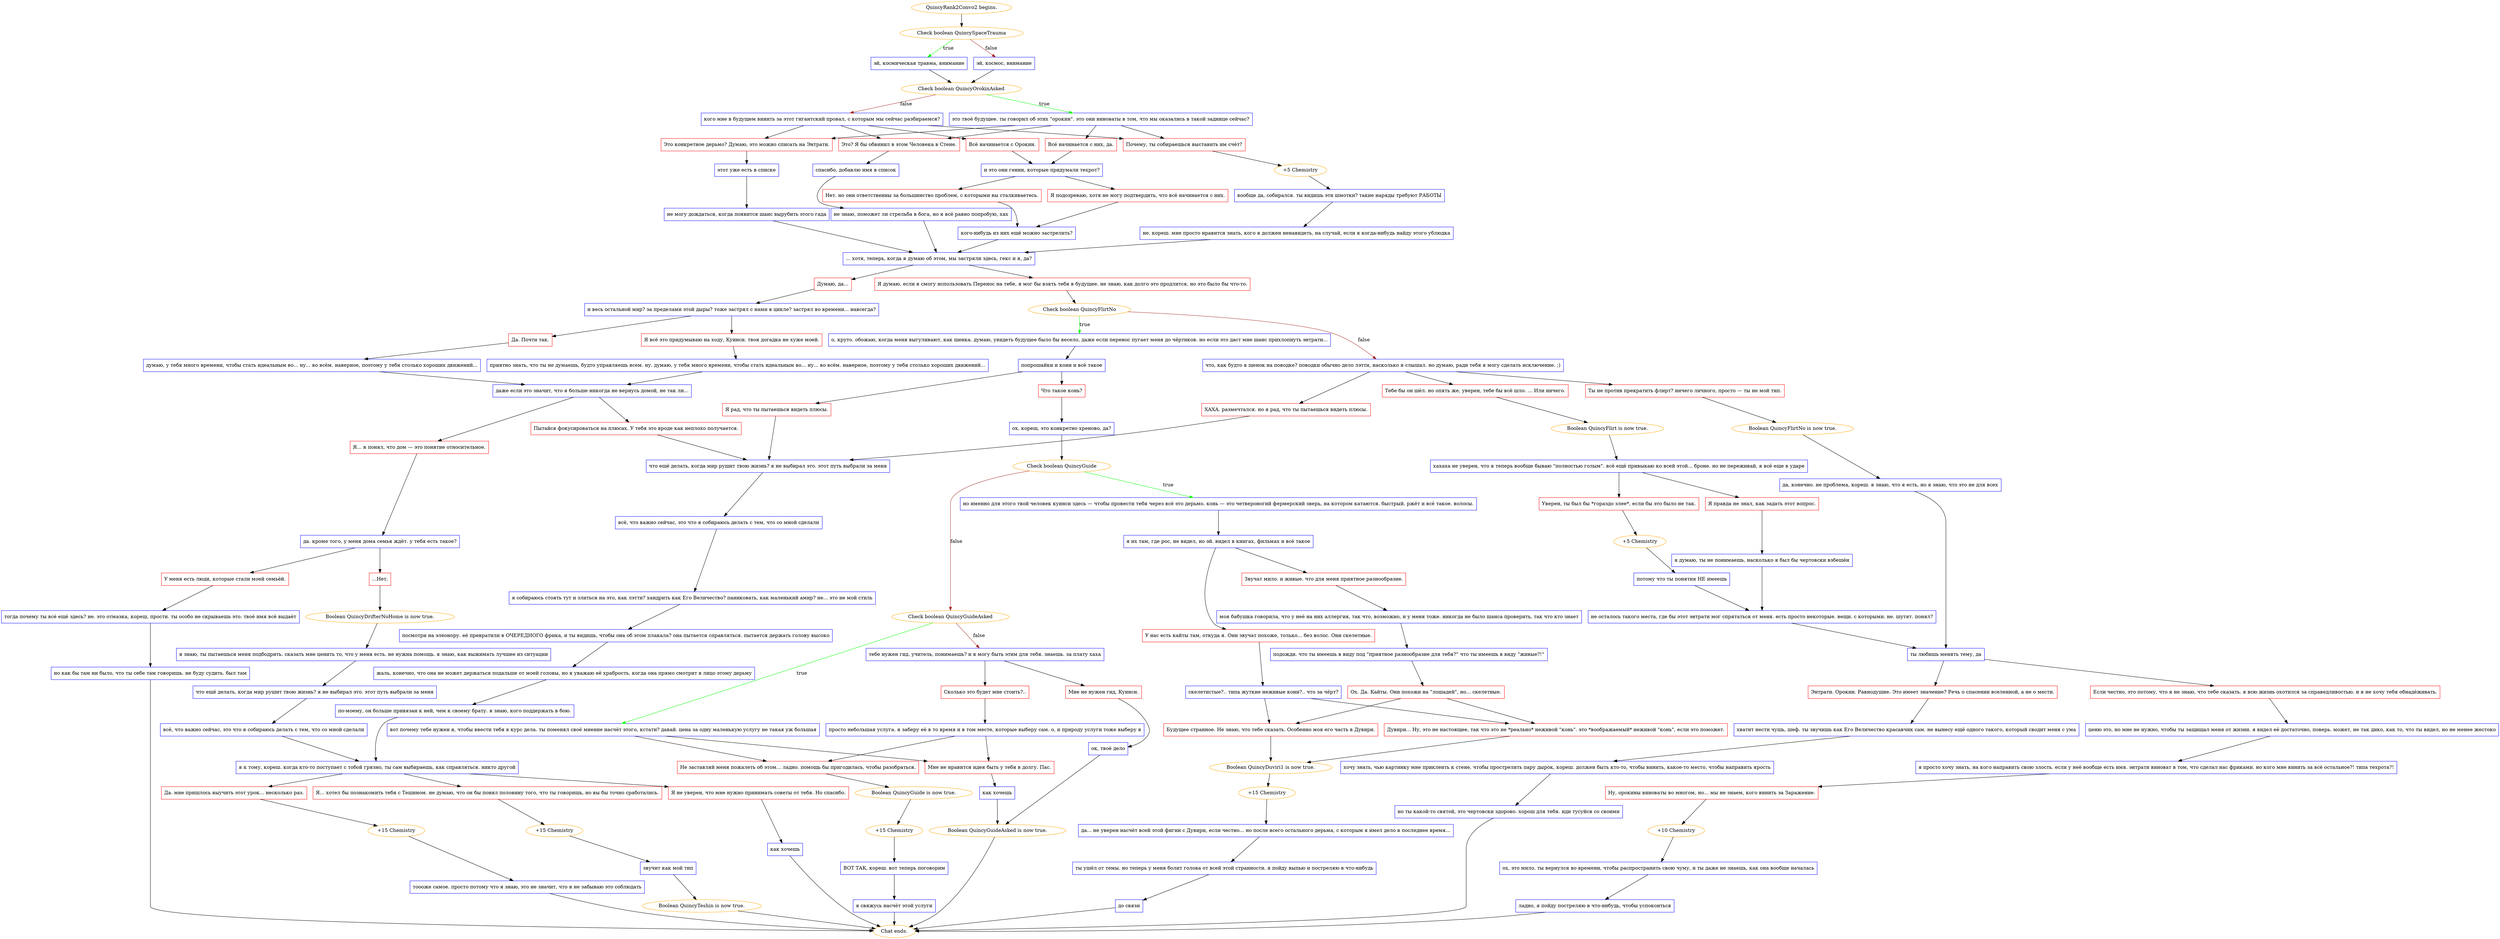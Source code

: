 digraph {
	"QuincyRank2Convo2 begins." [color=orange];
		"QuincyRank2Convo2 begins." -> j904192915;
	j904192915 [label="Check boolean QuincySpaceTrauma",color=orange];
		j904192915 -> j1856704009 [label=true,color=green];
		j904192915 -> j1039232940 [label=false,color=brown];
	j1856704009 [label="эй, космическая травма, внимание",shape=box,color=blue];
		j1856704009 -> j3132852601;
	j1039232940 [label="эй, космос, внимание",shape=box,color=blue];
		j1039232940 -> j3132852601;
	j3132852601 [label="Check boolean QuincyOrokinAsked",color=orange];
		j3132852601 -> j3723751106 [label=true,color=green];
		j3132852601 -> j1534333990 [label=false,color=brown];
	j3723751106 [label="это твоё будущее. ты говорил об этих \"орокин\". это они виноваты в том, что мы оказались в такой заднице сейчас?",shape=box,color=blue];
		j3723751106 -> j1388993834;
		j3723751106 -> j3126328239;
		j3723751106 -> j105540353;
		j3723751106 -> j2274053140;
	j1534333990 [label="кого мне в будущем винить за этот гигантский провал, с которым мы сейчас разбираемся?",shape=box,color=blue];
		j1534333990 -> j1388993834;
		j1534333990 -> j3126328239;
		j1534333990 -> j105540353;
		j1534333990 -> j1705066276;
	j1388993834 [label="Почему, ты собираешься выставить им счёт?",shape=box,color=red];
		j1388993834 -> j634422623;
	j3126328239 [label="Это конкретное дерьмо? Думаю, это можно списать на Энтрати.",shape=box,color=red];
		j3126328239 -> j946467838;
	j105540353 [label="Это? Я бы обвинил в этом Человека в Стене.",shape=box,color=red];
		j105540353 -> j273773688;
	j2274053140 [label="Всё начинается с них, да.",shape=box,color=red];
		j2274053140 -> j4175930952;
	j1705066276 [label="Всё начинается с Орокин.",shape=box,color=red];
		j1705066276 -> j4175930952;
	j634422623 [label="+5 Chemistry",color=orange];
		j634422623 -> j1110086625;
	j946467838 [label="этот уже есть в списке",shape=box,color=blue];
		j946467838 -> j507078102;
	j273773688 [label="спасибо, добавлю имя в список",shape=box,color=blue];
		j273773688 -> j2968753020;
	j4175930952 [label="и это они гении, которые придумали техрот?",shape=box,color=blue];
		j4175930952 -> j370922582;
		j4175930952 -> j2252562032;
	j1110086625 [label="вообще да, собирался. ты видишь эти шмотки? такие наряды требуют РАБОТЫ",shape=box,color=blue];
		j1110086625 -> j2694417913;
	j507078102 [label="не могу дождаться, когда появится шанс вырубить этого гада",shape=box,color=blue];
		j507078102 -> j1591243404;
	j2968753020 [label="не знаю, поможет ли стрельба в бога, но я всё равно попробую, хах",shape=box,color=blue];
		j2968753020 -> j1591243404;
	j370922582 [label="Нет. но они ответственны за большинство проблем, с которыми вы сталкиваетесь.",shape=box,color=red];
		j370922582 -> j3801240674;
	j2252562032 [label="Я подозреваю, хотя не могу подтвердить, что всё начинается с них.",shape=box,color=red];
		j2252562032 -> j3801240674;
	j2694417913 [label="не, кореш. мне просто нравится знать, кого я должен ненавидеть, на случай, если я когда-нибудь найду этого ублюдка",shape=box,color=blue];
		j2694417913 -> j1591243404;
	j1591243404 [label="... хотя, теперь, когда я думаю об этом, мы застряли здесь, гекс и я, да?",shape=box,color=blue];
		j1591243404 -> j4065810820;
		j1591243404 -> j3554137886;
	j3801240674 [label="кого-нибудь из них ещё можно застрелить?",shape=box,color=blue];
		j3801240674 -> j1591243404;
	j4065810820 [label="Я думаю, если я смогу использовать Перенос на тебе, я мог бы взять тебя в будущее. не знаю, как долго это продлится, но это было бы что-то.",shape=box,color=red];
		j4065810820 -> j1101179576;
	j3554137886 [label="Думаю, да...",shape=box,color=red];
		j3554137886 -> j1921072604;
	j1101179576 [label="Check boolean QuincyFlirtNo",color=orange];
		j1101179576 -> j1298777069 [label=true,color=green];
		j1101179576 -> j379003337 [label=false,color=brown];
	j1921072604 [label="и весь остальной мир? за пределами этой дыры? тоже застрял с нами в цикле? застрял во времени... навсегда?",shape=box,color=blue];
		j1921072604 -> j1307571454;
		j1921072604 -> j2367476154;
	j1298777069 [label="о, круто. обожаю, когда меня выгуливают, как щенка. думаю, увидеть будущее было бы весело, даже если перенос пугает меня до чёртиков. но если это даст мне шанс прихлопнуть энтрати...",shape=box,color=blue];
		j1298777069 -> j480106523;
	j379003337 [label="что, как будто я щенок на поводке? поводки обычно дело лэтти, насколько я слышал. но думаю, ради тебя я могу сделать исключение. ;)",shape=box,color=blue];
		j379003337 -> j4212655310;
		j379003337 -> j1611607072;
		j379003337 -> j312460920;
	j1307571454 [label="Я всё это придумываю на ходу, Куинси. твоя догадка не хуже моей.",shape=box,color=red];
		j1307571454 -> j186037544;
	j2367476154 [label="Да. Почти так.",shape=box,color=red];
		j2367476154 -> j251510670;
	j480106523 [label="попрошайки и кони и всё такое",shape=box,color=blue];
		j480106523 -> j26592653;
		j480106523 -> j3352449339;
	j4212655310 [label="Тебе бы он шёл. но опять же, уверен, тебе бы всё шло. ... Или ничего.",shape=box,color=red];
		j4212655310 -> j1649960699;
	j1611607072 [label="Ты не против прекратить флирт? ничего личного, просто — ты не мой тип.",shape=box,color=red];
		j1611607072 -> j721487398;
	j312460920 [label="ХАХА. размечтался. но я рад, что ты пытаешься видеть плюсы.",shape=box,color=red];
		j312460920 -> j1299284361;
	j186037544 [label="приятно знать, что ты не думаешь, будто управляешь всем. ну. думаю, у тебя много времени, чтобы стать идеальным во... ну... во всём. наверное, поэтому у тебя столько хороших движений...",shape=box,color=blue];
		j186037544 -> j3322815396;
	j251510670 [label="думаю, у тебя много времени, чтобы стать идеальным во... ну... во всём. наверное, поэтому у тебя столько хороших движений...",shape=box,color=blue];
		j251510670 -> j3322815396;
	j26592653 [label="Что такое конь?",shape=box,color=red];
		j26592653 -> j855102457;
	j3352449339 [label="Я рад, что ты пытаешься видеть плюсы.",shape=box,color=red];
		j3352449339 -> j1299284361;
	j1649960699 [label="Boolean QuincyFlirt is now true.",color=orange];
		j1649960699 -> j1588178137;
	j721487398 [label="Boolean QuincyFlirtNo is now true.",color=orange];
		j721487398 -> j3320331466;
	j1299284361 [label="что ещё делать, когда мир рушит твою жизнь? я не выбирал это. этот путь выбрали за меня",shape=box,color=blue];
		j1299284361 -> j3505098333;
	j3322815396 [label="даже если это значит, что я больше никогда не вернусь домой, не так ли...",shape=box,color=blue];
		j3322815396 -> j406950722;
		j3322815396 -> j3311404789;
	j855102457 [label="ох, кореш, это конкретно хреново, да?",shape=box,color=blue];
		j855102457 -> j2769252834;
	j1588178137 [label="хахаха не уверен, что я теперь вообще бываю \"полностью голым\". всё ещё привыкаю ко всей этой... броне. но не переживай, я всё еще в ударе",shape=box,color=blue];
		j1588178137 -> j3522686637;
		j1588178137 -> j3522875822;
	j3320331466 [label="да, конечно. не проблема, кореш. я знаю, что я есть, но я знаю, что это не для всех",shape=box,color=blue];
		j3320331466 -> j4152461605;
	j3505098333 [label="всё, что важно сейчас, это что я собираюсь делать с тем, что со мной сделали",shape=box,color=blue];
		j3505098333 -> j3011409131;
	j406950722 [label="Пытайся фокусироваться на плюсах. У тебя это вроде как неплохо получается.",shape=box,color=red];
		j406950722 -> j1299284361;
	j3311404789 [label="Я... я понял, что дом — это понятие относительное.",shape=box,color=red];
		j3311404789 -> j2743252265;
	j2769252834 [label="Check boolean QuincyGuide",color=orange];
		j2769252834 -> j231560568 [label=true,color=green];
		j2769252834 -> j1789164529 [label=false,color=brown];
	j3522686637 [label="Я правда не знал, как задать этот вопрос.",shape=box,color=red];
		j3522686637 -> j3048887210;
	j3522875822 [label="Уверен, ты был бы *гораздо злее*, если бы это было не так.",shape=box,color=red];
		j3522875822 -> j677937628;
	j4152461605 [label="ты любишь менять тему, да",shape=box,color=blue];
		j4152461605 -> j1083237465;
		j4152461605 -> j3234108890;
	j3011409131 [label="я собираюсь стоять тут и злиться на это, как лэтти? хандрить как Его Величество? паниковать, как маленький амир? не... это не мой стиль",shape=box,color=blue];
		j3011409131 -> j4048717561;
	j2743252265 [label="да. кроме того, у меня дома семья ждёт. у тебя есть такое?",shape=box,color=blue];
		j2743252265 -> j507018505;
		j2743252265 -> j3121825972;
	j231560568 [label="но именно для этого твой человек куинси здесь — чтобы провести тебя через всё это дерьмо. конь — это четвероногий фермерский зверь, на котором катаются. быстрый. ржёт и всё такое. волосы.",shape=box,color=blue];
		j231560568 -> j2132684937;
	j1789164529 [label="Check boolean QuincyGuideAsked",color=orange];
		j1789164529 -> j4230061992 [label=true,color=green];
		j1789164529 -> j1910955362 [label=false,color=brown];
	j3048887210 [label="я думаю, ты не понимаешь, насколько я был бы чертовски взбешён",shape=box,color=blue];
		j3048887210 -> j4113013052;
	j677937628 [label="+5 Chemistry",color=orange];
		j677937628 -> j1396645995;
	j1083237465 [label="Если честно, это потому, что я не знаю, что тебе сказать. я всю жизнь охотился за справедливостью. и я не хочу тебя обнадёживать.",shape=box,color=red];
		j1083237465 -> j2582707163;
	j3234108890 [label="Энтрати. Орокин. Равнодушие. Это имеет значение? Речь о спасении вселенной, а не о мести.",shape=box,color=red];
		j3234108890 -> j2699554987;
	j4048717561 [label="посмотри на элеонору. её превратили в ОЧЕРЕДНОГО фрика, и ты видишь, чтобы она об этом плакала? она пытается справляться. пытается держать голову высоко",shape=box,color=blue];
		j4048717561 -> j2974225349;
	j507018505 [label="...Нет.",shape=box,color=red];
		j507018505 -> j1567462944;
	j3121825972 [label="У меня есть люди, которые стали моей семьёй.",shape=box,color=red];
		j3121825972 -> j2281974650;
	j2132684937 [label="я их там, где рос, не видел, но эй. видел в книгах, фильмах и всё такое",shape=box,color=blue];
		j2132684937 -> j1374913341;
		j2132684937 -> j833917487;
	j4230061992 [label="вот почему тебе нужен я, чтобы ввести тебя в курс дела. ты поменял своё мнение насчёт этого, кстати? давай. цена за одну маленькую услугу не такая уж большая",shape=box,color=blue];
		j4230061992 -> j2350051256;
		j4230061992 -> j3665621169;
	j1910955362 [label="тебе нужен гид. учитель, понимаешь? и я могу быть этим для тебя. знаешь. за плату хаха",shape=box,color=blue];
		j1910955362 -> j4170508261;
		j1910955362 -> j776806601;
	j4113013052 [label="не осталось такого места, где бы этот энтрати мог спрятаться от меня. есть просто некоторые. вещи. с которыми. не. шутят. понял?",shape=box,color=blue];
		j4113013052 -> j4152461605;
	j1396645995 [label="потому что ты понятия НЕ имеешь",shape=box,color=blue];
		j1396645995 -> j4113013052;
	j2582707163 [label="ценю это, но мне не нужно, чтобы ты защищал меня от жизни. я видел её достаточно, поверь. может, не так дико, как то, что ты видел, но не менее жестоко",shape=box,color=blue];
		j2582707163 -> j3889654139;
	j2699554987 [label="хватит нести чушь, шеф. ты звучишь как Его Величество красавчик сам. не вынесу ещё одного такого, который сводит меня с ума",shape=box,color=blue];
		j2699554987 -> j2134496877;
	j2974225349 [label="жаль, конечно, что она не может держаться подальше от моей головы, но я уважаю её храбрость, когда она прямо смотрит в лицо этому дерьму",shape=box,color=blue];
		j2974225349 -> j2476688259;
	j1567462944 [label="Boolean QuincyDrifterNoHome is now true.",color=orange];
		j1567462944 -> j3292747865;
	j2281974650 [label="тогда почему ты всё ещё здесь? не. это отмазка, кореш, прости. ты особо не скрываешь это. твоё имя всё выдаёт",shape=box,color=blue];
		j2281974650 -> j3054695131;
	j1374913341 [label="У нас есть кайты там, откуда я. Они звучат похоже, только... без волос. Они скелетные.",shape=box,color=red];
		j1374913341 -> j3067807459;
	j833917487 [label="Звучат мило. и живые. что для меня приятное разнообразие.",shape=box,color=red];
		j833917487 -> j2762031491;
	j2350051256 [label="Не заставляй меня пожалеть об этом... ладно. помощь бы пригодилась, чтобы разобраться.",shape=box,color=red];
		j2350051256 -> j1953282380;
	j3665621169 [label="Мне не нравится идея быть у тебя в долгу. Пас.",shape=box,color=red];
		j3665621169 -> j1288566596;
	j4170508261 [label="Сколько это будет мне стоить?..",shape=box,color=red];
		j4170508261 -> j98192525;
	j776806601 [label="Мне не нужен гид, Куинси.",shape=box,color=red];
		j776806601 -> j4173908020;
	j3889654139 [label="я просто хочу знать, на кого направить свою злость. если у неё вообще есть имя. энтрати виноват в том, что сделал нас фриками. но кого мне винить за всё остальное?! типа техрота?!",shape=box,color=blue];
		j3889654139 -> j3393635266;
	j2134496877 [label="хочу знать, чью картинку мне приклеить к стене, чтобы прострелить пару дырок, кореш. должен быть кто-то, чтобы винить, какое-то место, чтобы направить ярость",shape=box,color=blue];
		j2134496877 -> j3370487233;
	j2476688259 [label="по-моему, он больше привязан к ней, чем к своему брату. я знаю, кого поддержать в бою.",shape=box,color=blue];
		j2476688259 -> j2101197855;
	j3292747865 [label="я знаю, ты пытаешься меня подбодрить. сказать мне ценить то, что у меня есть. не нужна помощь. я знаю, как выжимать лучшее из ситуации",shape=box,color=blue];
		j3292747865 -> j2179906255;
	j3054695131 [label="но как бы там ни было, что ты себе там говоришь. не буду судить. был там",shape=box,color=blue];
		j3054695131 -> "Chat ends.";
	j3067807459 [label="скелетистые?.. типа жуткие неживые кони?.. что за чёрт?",shape=box,color=blue];
		j3067807459 -> j820991731;
		j3067807459 -> j3076011900;
	j2762031491 [label="моя бабушка говорила, что у неё на них аллергия, так что, возможно, и у меня тоже. никогда не было шанса проверить, так что кто знает",shape=box,color=blue];
		j2762031491 -> j2326073131;
	j1953282380 [label="Boolean QuincyGuide is now true.",color=orange];
		j1953282380 -> j3365818886;
	j1288566596 [label="как хочешь",shape=box,color=blue];
		j1288566596 -> j4247241603;
	j98192525 [label="просто небольшая услуга. я заберу её в то время и в том месте, которые выберу сам. о, и природу услуги тоже выберу я",shape=box,color=blue];
		j98192525 -> j2350051256;
		j98192525 -> j3665621169;
	j4173908020 [label="ок, твоё дело",shape=box,color=blue];
		j4173908020 -> j4247241603;
	j3393635266 [label="Ну, орокины виноваты во многом, но... мы не знаем, кого винить за Заражение.",shape=box,color=red];
		j3393635266 -> j1390673179;
	j3370487233 [label="но ты какой-то святой, это чертовски здорово. хорош для тебя. иди тусуйся со своими",shape=box,color=blue];
		j3370487233 -> "Chat ends.";
	j2101197855 [label="я к тому, кореш. когда кто-то поступает с тобой грязно, ты сам выбираешь, как справляться. никто другой",shape=box,color=blue];
		j2101197855 -> j3290505017;
		j2101197855 -> j3387409338;
		j2101197855 -> j69853205;
	j2179906255 [label="что ещё делать, когда мир рушит твою жизнь? я не выбирал это. этот путь выбрали за меня",shape=box,color=blue];
		j2179906255 -> j1943719493;
	"Chat ends." [color=orange];
	j820991731 [label="Дувири... Ну, это не настоящее, так что это не *реально* неживой \"конь\". это *воображаемый* неживой \"конь\", если это поможет.",shape=box,color=red];
		j820991731 -> j2313658448;
	j3076011900 [label="Будущее странное. Не знаю, что тебе сказать. Особенно моя его часть в Дувири.",shape=box,color=red];
		j3076011900 -> j2313658448;
	j2326073131 [label="подожди. что ты имеешь в виду под \"приятное разнообразие для тебя?\" что ты имеешь в виду \"живые?!\"",shape=box,color=blue];
		j2326073131 -> j2790474540;
	j3365818886 [label="+15 Chemistry",color=orange];
		j3365818886 -> j886897173;
	j4247241603 [label="Boolean QuincyGuideAsked is now true.",color=orange];
		j4247241603 -> "Chat ends.";
	j1390673179 [label="+10 Chemistry",color=orange];
		j1390673179 -> j3918596378;
	j3290505017 [label="Я... хотел бы познакомить тебя с Тешином. не думаю, что он бы понял половину того, что ты говоришь, но вы бы точно сработались.",shape=box,color=red];
		j3290505017 -> j4088735621;
	j3387409338 [label="Да. мне пришлось выучить этот урок... несколько раз.",shape=box,color=red];
		j3387409338 -> j3662025454;
	j69853205 [label="Я не уверен, что мне нужно принимать советы от тебя. Но спасибо.",shape=box,color=red];
		j69853205 -> j2240993943;
	j1943719493 [label="всё, что важно сейчас, это что я собираюсь делать с тем, что со мной сделали",shape=box,color=blue];
		j1943719493 -> j2101197855;
	j2313658448 [label="Boolean QuincyDuviri1 is now true.",color=orange];
		j2313658448 -> j317728854;
	j2790474540 [label="Ох. Да. Кайты. Они похожи на \"лошадей\", но... скелетные.",shape=box,color=red];
		j2790474540 -> j820991731;
		j2790474540 -> j3076011900;
	j886897173 [label="ВОТ ТАК, кореш. вот теперь поговорим",shape=box,color=blue];
		j886897173 -> j979044334;
	j3918596378 [label="ох, это мило, ты вернулся во времени, чтобы распространить свою чуму, и ты даже не знаешь, как она вообще началась",shape=box,color=blue];
		j3918596378 -> j2275302416;
	j4088735621 [label="+15 Chemistry",color=orange];
		j4088735621 -> j1030387272;
	j3662025454 [label="+15 Chemistry",color=orange];
		j3662025454 -> j2503436780;
	j2240993943 [label="как хочешь",shape=box,color=blue];
		j2240993943 -> "Chat ends.";
	j317728854 [label="+15 Chemistry",color=orange];
		j317728854 -> j3226133585;
	j979044334 [label="я свяжусь насчёт этой услуги",shape=box,color=blue];
		j979044334 -> "Chat ends.";
	j2275302416 [label="ладно, я пойду постреляю в что-нибудь, чтобы успокоиться",shape=box,color=blue];
		j2275302416 -> "Chat ends.";
	j1030387272 [label="звучит как мой тип",shape=box,color=blue];
		j1030387272 -> j2600648415;
	j2503436780 [label="тоооже самое. просто потому что я знаю, это не значит, что я не забываю это соблюдать",shape=box,color=blue];
		j2503436780 -> "Chat ends.";
	j3226133585 [label="да... не уверен насчёт всей этой фигни с Дувири, если честно... но после всего остального дерьма, с которым я имел дело в последнее время...",shape=box,color=blue];
		j3226133585 -> j523820781;
	j2600648415 [label="Boolean QuincyTeshin is now true.",color=orange];
		j2600648415 -> "Chat ends.";
	j523820781 [label="ты ушёл от темы. но теперь у меня болит голова от всей этой странности. я пойду выпью и постреляю в что-нибудь",shape=box,color=blue];
		j523820781 -> j1728772052;
	j1728772052 [label="до связи",shape=box,color=blue];
		j1728772052 -> "Chat ends.";
}